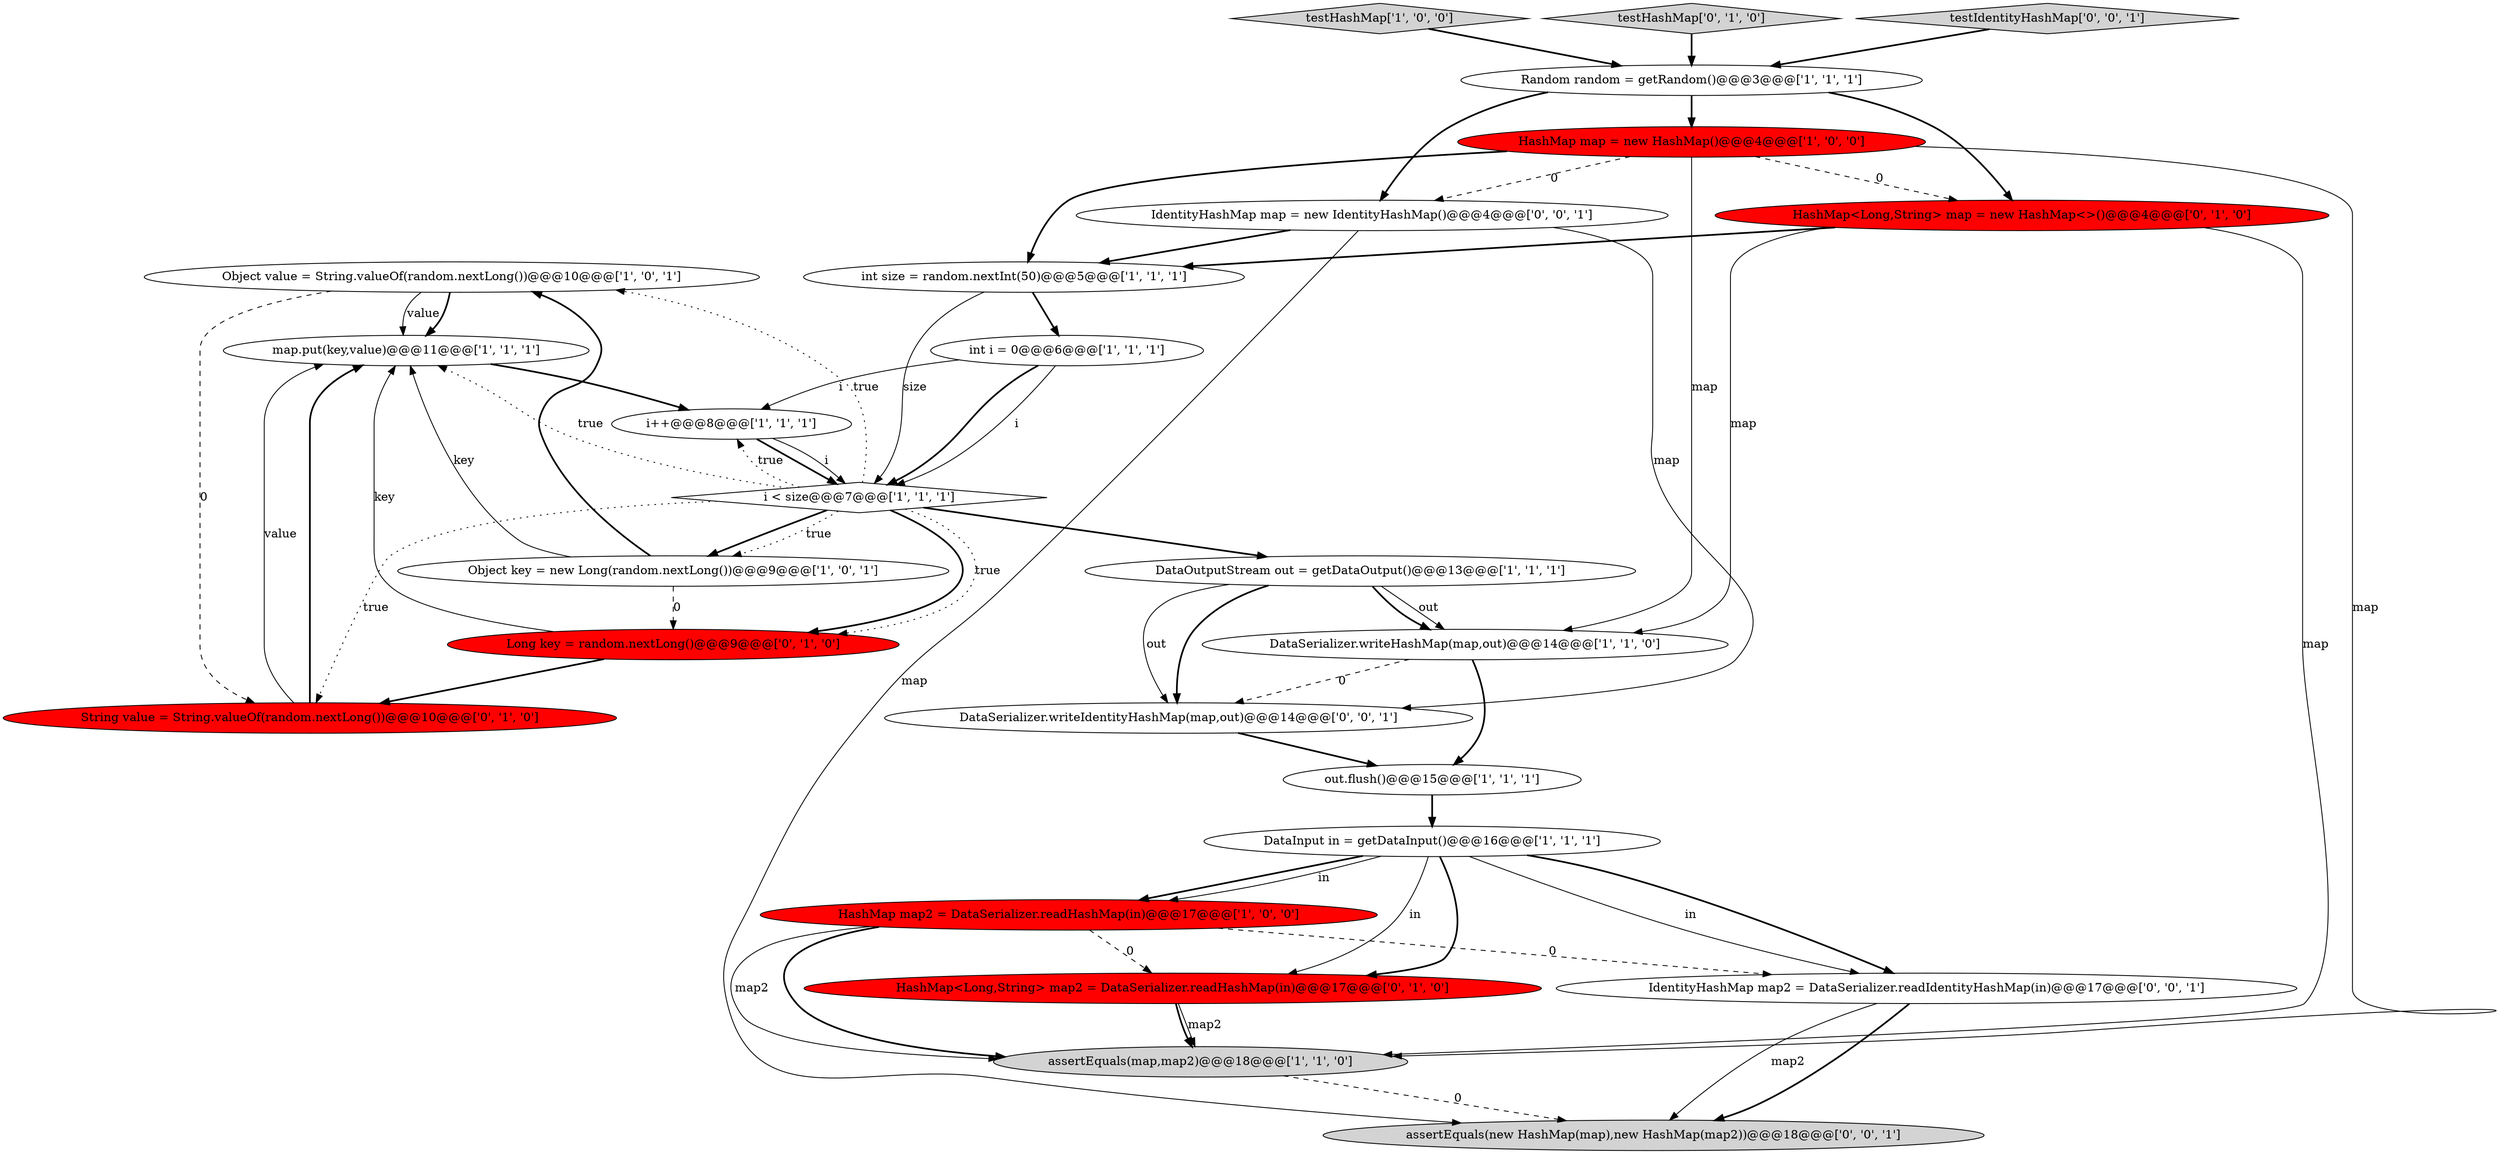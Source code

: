 digraph {
7 [style = filled, label = "Object value = String.valueOf(random.nextLong())@@@10@@@['1', '0', '1']", fillcolor = white, shape = ellipse image = "AAA0AAABBB1BBB"];
2 [style = filled, label = "out.flush()@@@15@@@['1', '1', '1']", fillcolor = white, shape = ellipse image = "AAA0AAABBB1BBB"];
3 [style = filled, label = "testHashMap['1', '0', '0']", fillcolor = lightgray, shape = diamond image = "AAA0AAABBB1BBB"];
17 [style = filled, label = "testHashMap['0', '1', '0']", fillcolor = lightgray, shape = diamond image = "AAA0AAABBB2BBB"];
11 [style = filled, label = "i++@@@8@@@['1', '1', '1']", fillcolor = white, shape = ellipse image = "AAA0AAABBB1BBB"];
5 [style = filled, label = "assertEquals(map,map2)@@@18@@@['1', '1', '0']", fillcolor = lightgray, shape = ellipse image = "AAA0AAABBB1BBB"];
24 [style = filled, label = "DataSerializer.writeIdentityHashMap(map,out)@@@14@@@['0', '0', '1']", fillcolor = white, shape = ellipse image = "AAA0AAABBB3BBB"];
8 [style = filled, label = "DataSerializer.writeHashMap(map,out)@@@14@@@['1', '1', '0']", fillcolor = white, shape = ellipse image = "AAA0AAABBB1BBB"];
9 [style = filled, label = "map.put(key,value)@@@11@@@['1', '1', '1']", fillcolor = white, shape = ellipse image = "AAA0AAABBB1BBB"];
25 [style = filled, label = "IdentityHashMap map2 = DataSerializer.readIdentityHashMap(in)@@@17@@@['0', '0', '1']", fillcolor = white, shape = ellipse image = "AAA0AAABBB3BBB"];
13 [style = filled, label = "Object key = new Long(random.nextLong())@@@9@@@['1', '0', '1']", fillcolor = white, shape = ellipse image = "AAA0AAABBB1BBB"];
22 [style = filled, label = "assertEquals(new HashMap(map),new HashMap(map2))@@@18@@@['0', '0', '1']", fillcolor = lightgray, shape = ellipse image = "AAA0AAABBB3BBB"];
14 [style = filled, label = "HashMap map2 = DataSerializer.readHashMap(in)@@@17@@@['1', '0', '0']", fillcolor = red, shape = ellipse image = "AAA1AAABBB1BBB"];
16 [style = filled, label = "HashMap<Long,String> map2 = DataSerializer.readHashMap(in)@@@17@@@['0', '1', '0']", fillcolor = red, shape = ellipse image = "AAA1AAABBB2BBB"];
23 [style = filled, label = "IdentityHashMap map = new IdentityHashMap()@@@4@@@['0', '0', '1']", fillcolor = white, shape = ellipse image = "AAA0AAABBB3BBB"];
20 [style = filled, label = "HashMap<Long,String> map = new HashMap<>()@@@4@@@['0', '1', '0']", fillcolor = red, shape = ellipse image = "AAA1AAABBB2BBB"];
1 [style = filled, label = "DataOutputStream out = getDataOutput()@@@13@@@['1', '1', '1']", fillcolor = white, shape = ellipse image = "AAA0AAABBB1BBB"];
12 [style = filled, label = "Random random = getRandom()@@@3@@@['1', '1', '1']", fillcolor = white, shape = ellipse image = "AAA0AAABBB1BBB"];
0 [style = filled, label = "i < size@@@7@@@['1', '1', '1']", fillcolor = white, shape = diamond image = "AAA0AAABBB1BBB"];
6 [style = filled, label = "int i = 0@@@6@@@['1', '1', '1']", fillcolor = white, shape = ellipse image = "AAA0AAABBB1BBB"];
4 [style = filled, label = "HashMap map = new HashMap()@@@4@@@['1', '0', '0']", fillcolor = red, shape = ellipse image = "AAA1AAABBB1BBB"];
21 [style = filled, label = "testIdentityHashMap['0', '0', '1']", fillcolor = lightgray, shape = diamond image = "AAA0AAABBB3BBB"];
10 [style = filled, label = "DataInput in = getDataInput()@@@16@@@['1', '1', '1']", fillcolor = white, shape = ellipse image = "AAA0AAABBB1BBB"];
15 [style = filled, label = "int size = random.nextInt(50)@@@5@@@['1', '1', '1']", fillcolor = white, shape = ellipse image = "AAA0AAABBB1BBB"];
18 [style = filled, label = "String value = String.valueOf(random.nextLong())@@@10@@@['0', '1', '0']", fillcolor = red, shape = ellipse image = "AAA1AAABBB2BBB"];
19 [style = filled, label = "Long key = random.nextLong()@@@9@@@['0', '1', '0']", fillcolor = red, shape = ellipse image = "AAA1AAABBB2BBB"];
1->8 [style = solid, label="out"];
19->18 [style = bold, label=""];
1->8 [style = bold, label=""];
0->13 [style = dotted, label="true"];
9->11 [style = bold, label=""];
0->13 [style = bold, label=""];
24->2 [style = bold, label=""];
25->22 [style = bold, label=""];
4->5 [style = solid, label="map"];
10->14 [style = bold, label=""];
14->5 [style = solid, label="map2"];
0->19 [style = bold, label=""];
25->22 [style = solid, label="map2"];
20->5 [style = solid, label="map"];
0->19 [style = dotted, label="true"];
0->18 [style = dotted, label="true"];
14->25 [style = dashed, label="0"];
20->8 [style = solid, label="map"];
4->15 [style = bold, label=""];
23->15 [style = bold, label=""];
12->20 [style = bold, label=""];
7->9 [style = solid, label="value"];
15->6 [style = bold, label=""];
6->0 [style = bold, label=""];
1->24 [style = solid, label="out"];
13->9 [style = solid, label="key"];
3->12 [style = bold, label=""];
19->9 [style = solid, label="key"];
13->19 [style = dashed, label="0"];
8->24 [style = dashed, label="0"];
2->10 [style = bold, label=""];
6->0 [style = solid, label="i"];
21->12 [style = bold, label=""];
7->9 [style = bold, label=""];
15->0 [style = solid, label="size"];
11->0 [style = bold, label=""];
17->12 [style = bold, label=""];
10->16 [style = solid, label="in"];
10->16 [style = bold, label=""];
12->4 [style = bold, label=""];
8->2 [style = bold, label=""];
10->25 [style = bold, label=""];
4->8 [style = solid, label="map"];
6->11 [style = solid, label="i"];
13->7 [style = bold, label=""];
0->1 [style = bold, label=""];
1->24 [style = bold, label=""];
4->20 [style = dashed, label="0"];
18->9 [style = bold, label=""];
16->5 [style = bold, label=""];
23->22 [style = solid, label="map"];
18->9 [style = solid, label="value"];
12->23 [style = bold, label=""];
10->14 [style = solid, label="in"];
23->24 [style = solid, label="map"];
14->16 [style = dashed, label="0"];
16->5 [style = solid, label="map2"];
7->18 [style = dashed, label="0"];
11->0 [style = solid, label="i"];
20->15 [style = bold, label=""];
0->11 [style = dotted, label="true"];
0->9 [style = dotted, label="true"];
4->23 [style = dashed, label="0"];
0->7 [style = dotted, label="true"];
14->5 [style = bold, label=""];
10->25 [style = solid, label="in"];
5->22 [style = dashed, label="0"];
}
